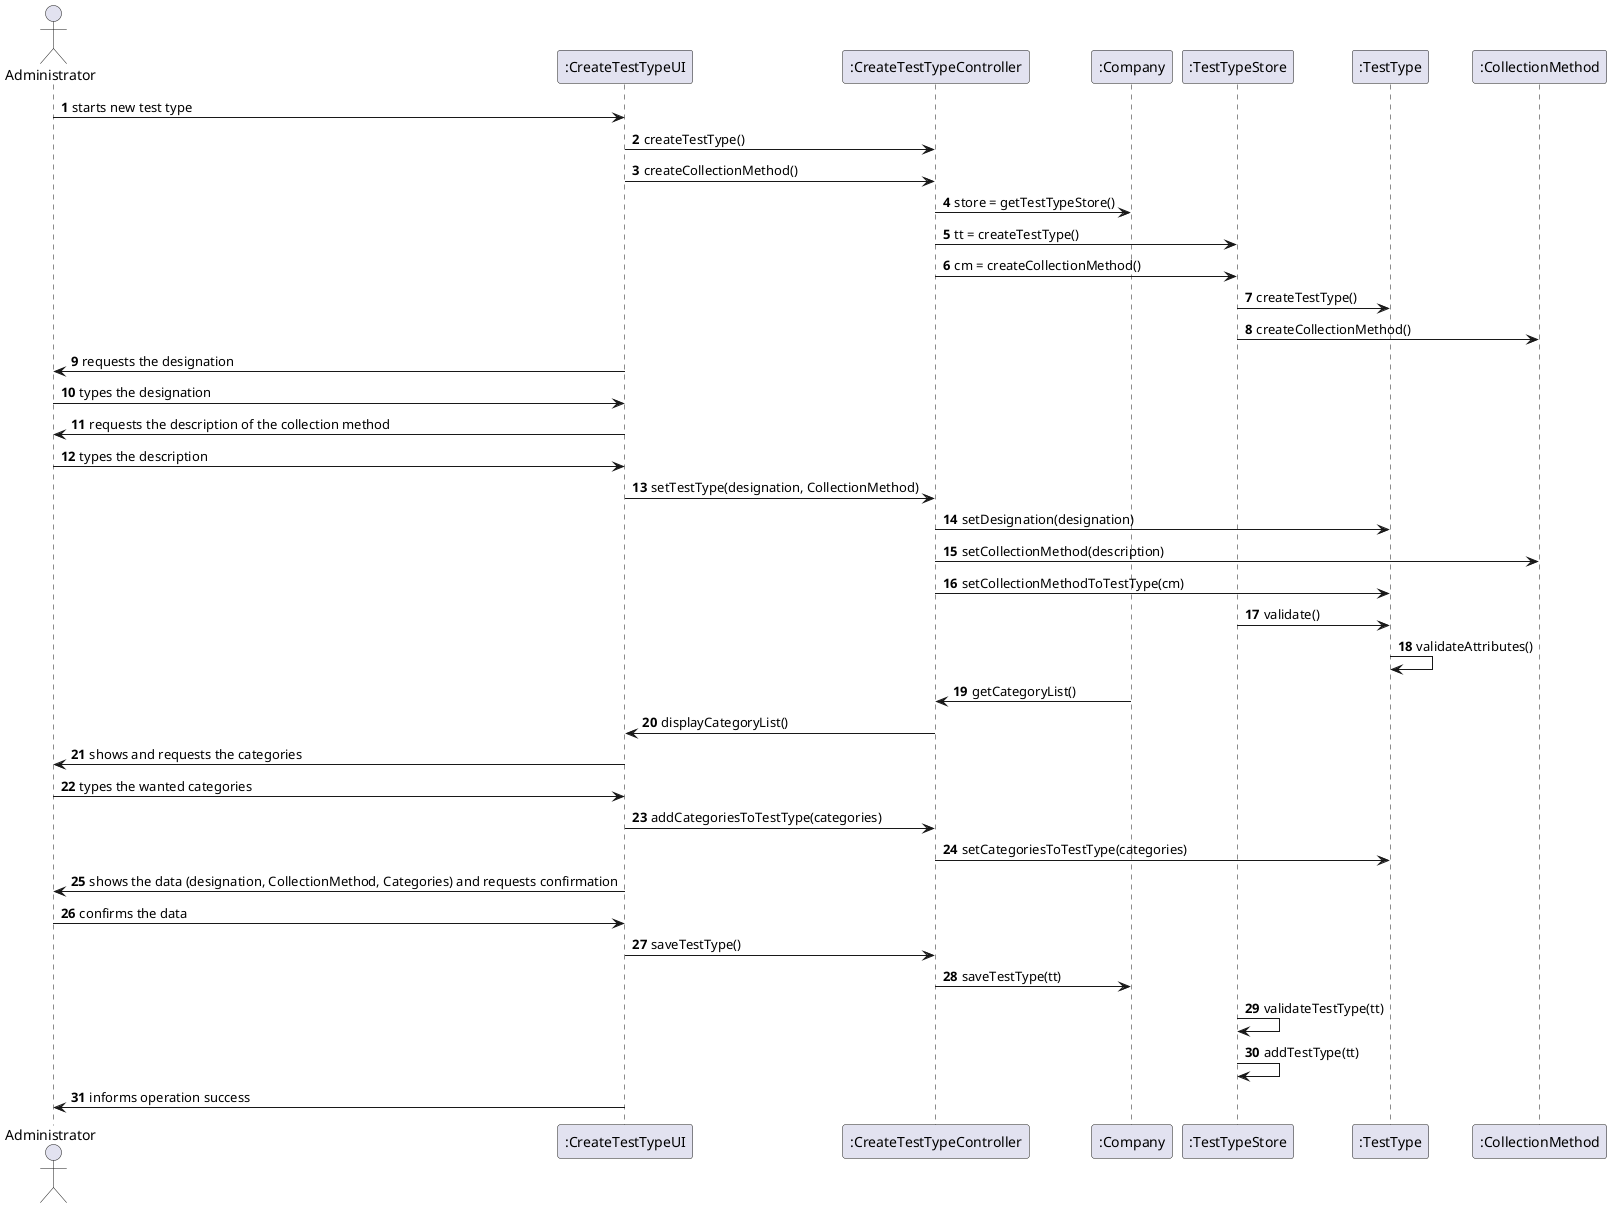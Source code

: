 @startuml


autonumber

actor Administrator

Administrator -> ":CreateTestTypeUI": starts new test type
":CreateTestTypeUI" -> ":CreateTestTypeController": createTestType()
":CreateTestTypeUI" -> ":CreateTestTypeController": createCollectionMethod()
":CreateTestTypeController" -> ":Company": store = getTestTypeStore()
":CreateTestTypeController" -> ":TestTypeStore": tt = createTestType()
":CreateTestTypeController" -> ":TestTypeStore": cm = createCollectionMethod()
":TestTypeStore" -> ":TestType": createTestType()
":TestTypeStore" -> ":CollectionMethod": createCollectionMethod()

":CreateTestTypeUI" -> Administrator: requests the designation
Administrator -> ":CreateTestTypeUI": types the designation
":CreateTestTypeUI" -> Administrator: requests the description of the collection method
Administrator -> ":CreateTestTypeUI": types the description

":CreateTestTypeUI" -> ":CreateTestTypeController": setTestType(designation, CollectionMethod)
":CreateTestTypeController" -> ":TestType": setDesignation(designation)
":CreateTestTypeController" -> ":CollectionMethod": setCollectionMethod(description)
":CreateTestTypeController" -> ":TestType": setCollectionMethodToTestType(cm)

":TestTypeStore" -> ":TestType": validate()
":TestType" -> ":TestType": validateAttributes()

":Company" -> ":CreateTestTypeController": getCategoryList()
":CreateTestTypeController" -> ":CreateTestTypeUI": displayCategoryList()

":CreateTestTypeUI" -> Administrator: shows and requests the categories
Administrator -> ":CreateTestTypeUI": types the wanted categories

":CreateTestTypeUI" -> ":CreateTestTypeController": addCategoriesToTestType(categories)
":CreateTestTypeController" -> ":TestType": setCategoriesToTestType(categories)
":CreateTestTypeUI" -> Administrator: shows the data (designation, CollectionMethod, Categories) and requests confirmation
Administrator -> ":CreateTestTypeUI": confirms the data
":CreateTestTypeUI" -> ":CreateTestTypeController": saveTestType()
":CreateTestTypeController" -> ":Company": saveTestType(tt)
":TestTypeStore" -> ":TestTypeStore": validateTestType(tt)
":TestTypeStore" -> ":TestTypeStore": addTestType(tt)

":CreateTestTypeUI" -> Administrator: informs operation success



@enduml
